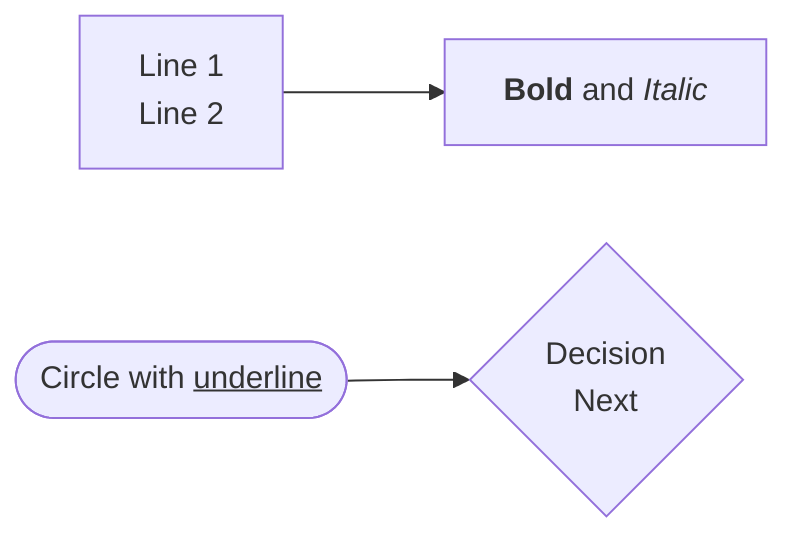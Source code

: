 flowchart LR
  A["Line 1<br/>Line 2"] --> B["<b>Bold</b> and <i>Italic</i>"]
  C(["Circle with <u>underline</u>"]) --> D{Decision<br/>Next}